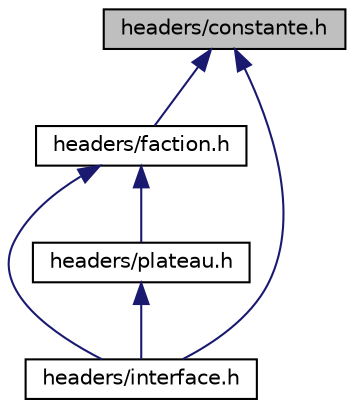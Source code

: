 digraph "headers/constante.h"
{
 // LATEX_PDF_SIZE
  edge [fontname="Helvetica",fontsize="10",labelfontname="Helvetica",labelfontsize="10"];
  node [fontname="Helvetica",fontsize="10",shape=record];
  Node1 [label="headers/constante.h",height=0.2,width=0.4,color="black", fillcolor="grey75", style="filled", fontcolor="black",tooltip="Fichier contenant différentes constantes qui seront utiles pour l'application."];
  Node1 -> Node2 [dir="back",color="midnightblue",fontsize="10",style="solid",fontname="Helvetica"];
  Node2 [label="headers/faction.h",height=0.2,width=0.4,color="black", fillcolor="white", style="filled",URL="$faction_8h.html",tooltip="Fichier contenant la structure et les fonctions liées aux factions."];
  Node2 -> Node3 [dir="back",color="midnightblue",fontsize="10",style="solid",fontname="Helvetica"];
  Node3 [label="headers/interface.h",height=0.2,width=0.4,color="black", fillcolor="white", style="filled",URL="$interface_8h.html",tooltip="Fichier qui contient les fonctions faisant appel à des interactions utilisateurs et à des affichages."];
  Node2 -> Node4 [dir="back",color="midnightblue",fontsize="10",style="solid",fontname="Helvetica"];
  Node4 [label="headers/plateau.h",height=0.2,width=0.4,color="black", fillcolor="white", style="filled",URL="$plateau_8h.html",tooltip="Fichier contenant la structure et les fonctions liées à notre plateau de jeu."];
  Node4 -> Node3 [dir="back",color="midnightblue",fontsize="10",style="solid",fontname="Helvetica"];
  Node1 -> Node3 [dir="back",color="midnightblue",fontsize="10",style="solid",fontname="Helvetica"];
}
